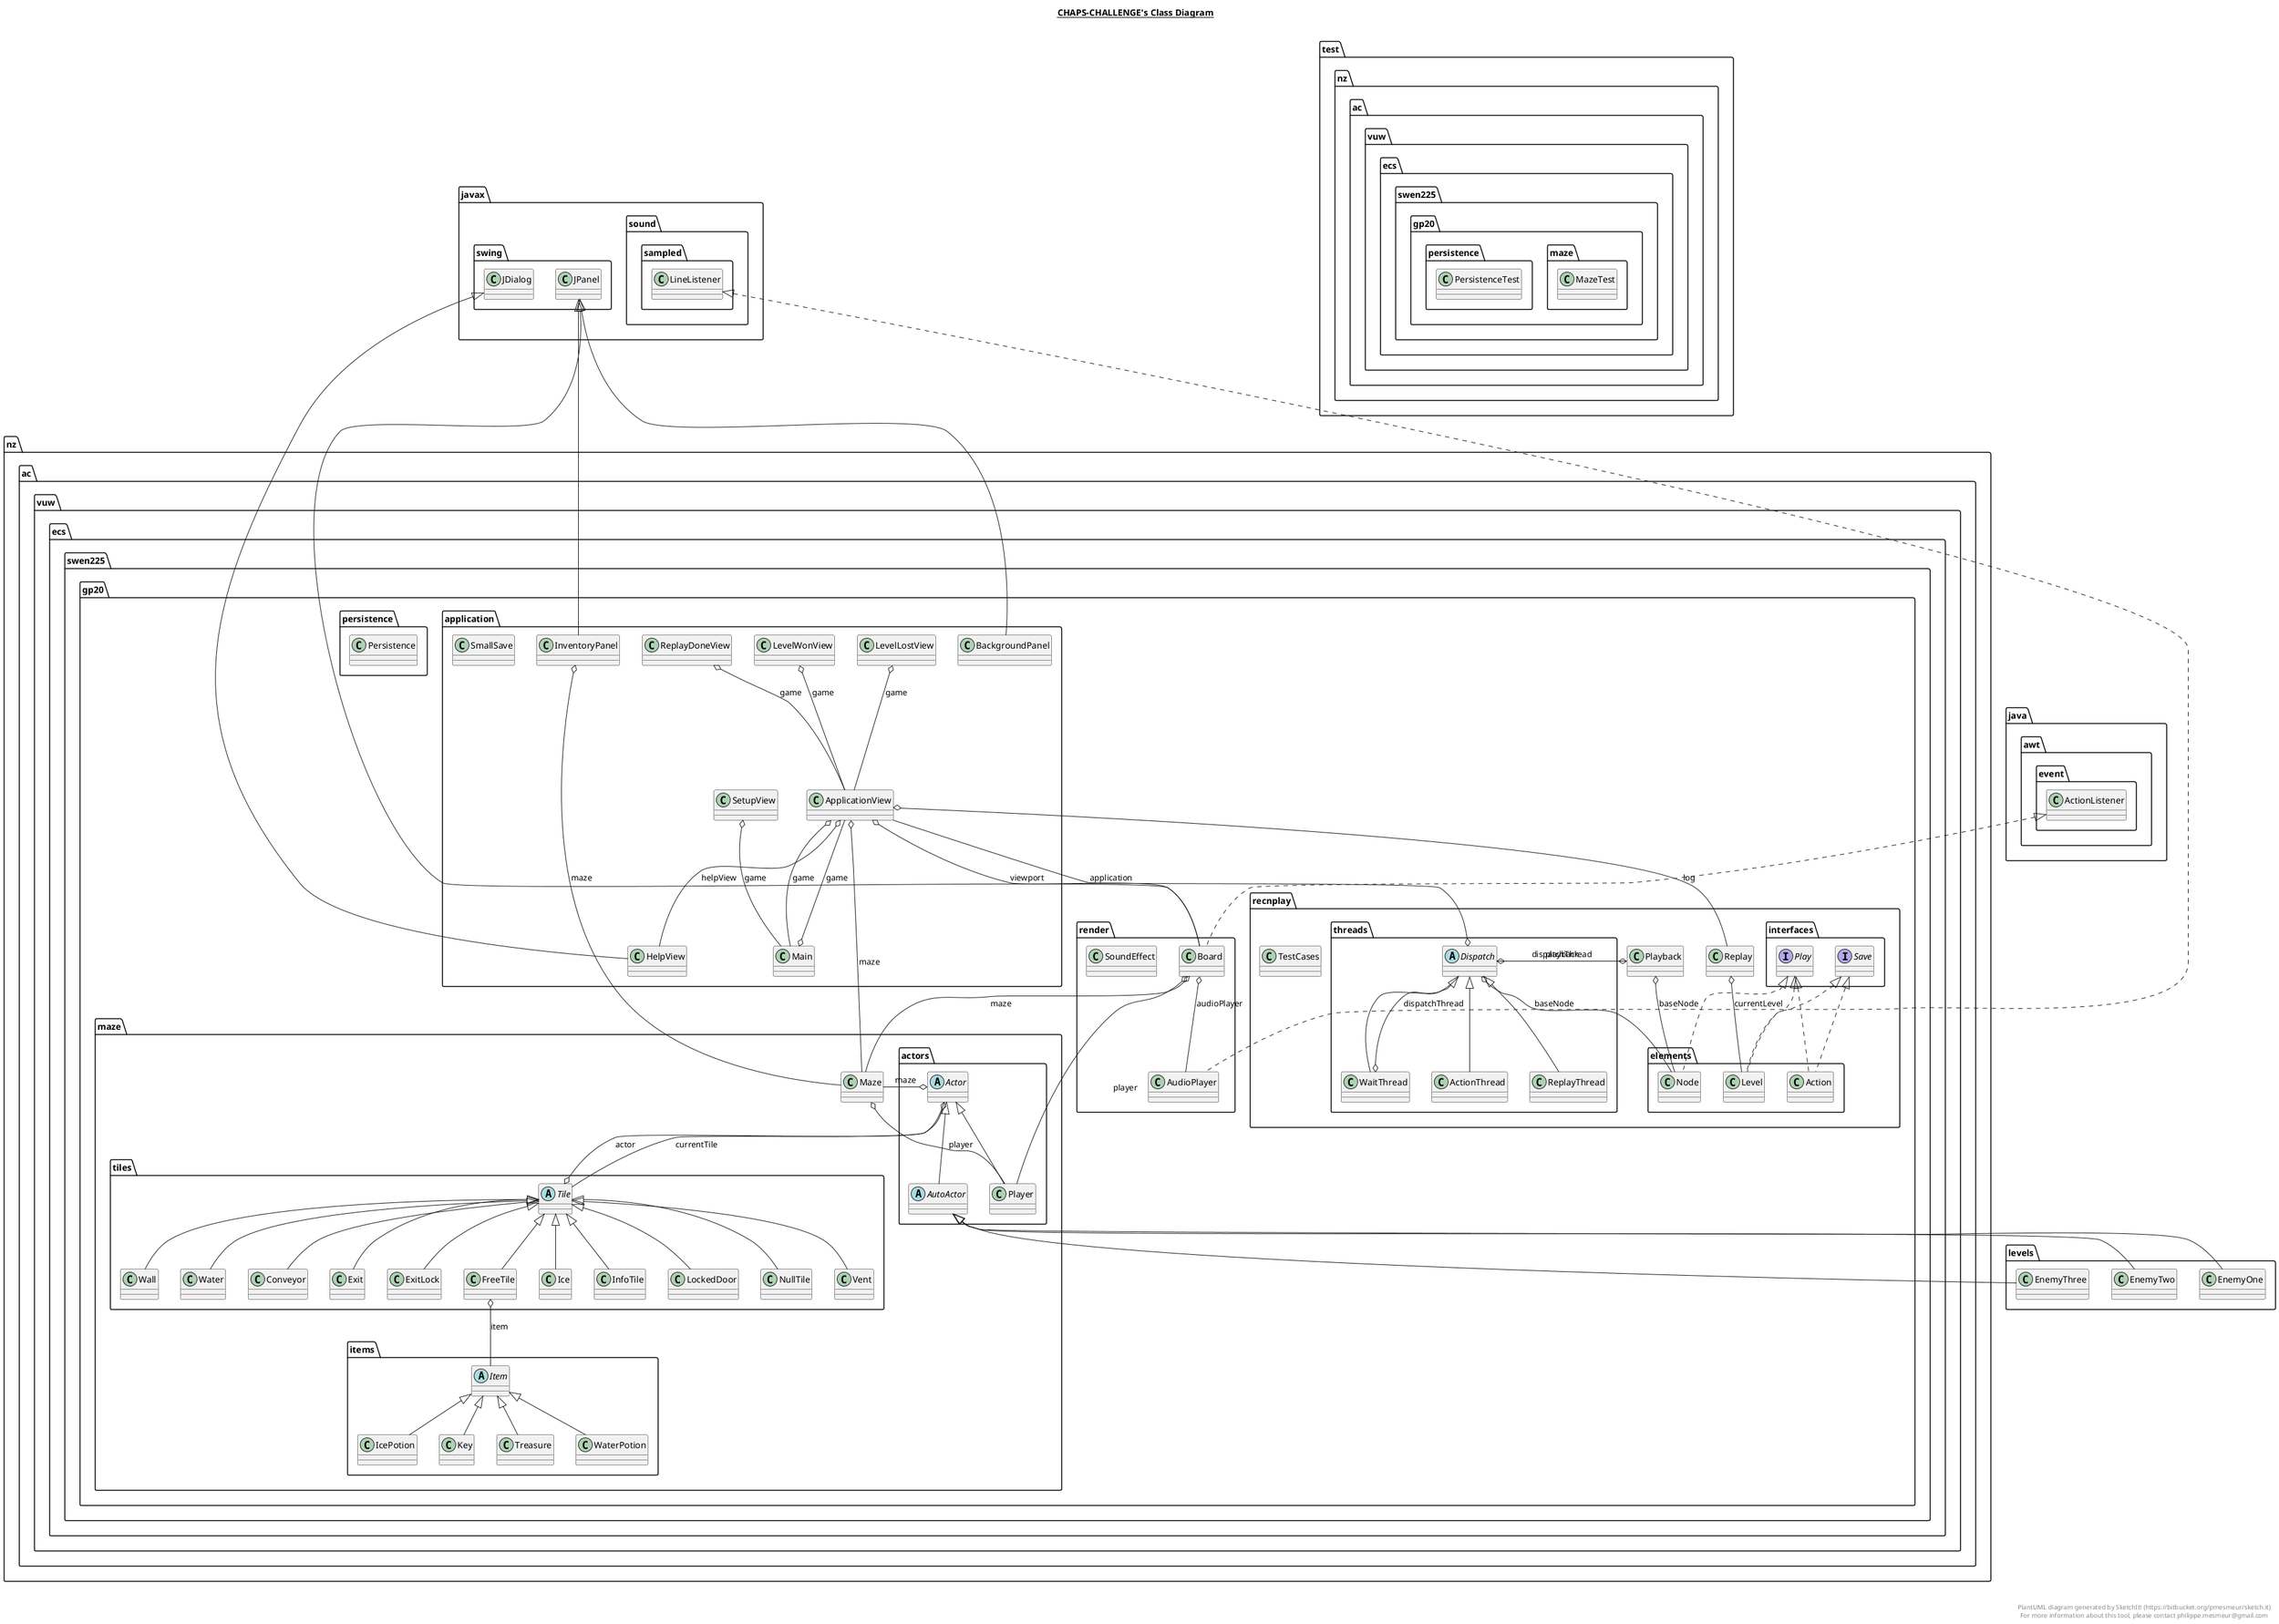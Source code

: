 @startuml

title __CHAPS-CHALLENGE's Class Diagram__\n

  namespace levels {
    class levels.EnemyOne {
    }
  }
  

  namespace levels {
    class levels.EnemyThree {
    }
  }
  

  namespace levels {
    class levels.EnemyTwo {
    }
  }
  

  namespace nz.ac.vuw.ecs.swen225.gp20.application {
    class nz.ac.vuw.ecs.swen225.gp20.application.ApplicationView {
    }
  }
  

  namespace nz.ac.vuw.ecs.swen225.gp20.application {
    class nz.ac.vuw.ecs.swen225.gp20.application.BackgroundPanel {
    }
  }
  

  namespace nz.ac.vuw.ecs.swen225.gp20.application {
    class nz.ac.vuw.ecs.swen225.gp20.application.HelpView {
    }
  }
  

  namespace nz.ac.vuw.ecs.swen225.gp20.application {
    class nz.ac.vuw.ecs.swen225.gp20.application.InventoryPanel {
    }
  }
  

  namespace nz.ac.vuw.ecs.swen225.gp20.application {
    class nz.ac.vuw.ecs.swen225.gp20.application.LevelLostView {
    }
  }
  

  namespace nz.ac.vuw.ecs.swen225.gp20.application {
    class nz.ac.vuw.ecs.swen225.gp20.application.LevelWonView {
    }
  }
  

  namespace nz.ac.vuw.ecs.swen225.gp20.application {
    class nz.ac.vuw.ecs.swen225.gp20.application.Main {
    }
  }
  

  namespace nz.ac.vuw.ecs.swen225.gp20.application {
    class nz.ac.vuw.ecs.swen225.gp20.application.ReplayDoneView {
    }
  }
  

  namespace nz.ac.vuw.ecs.swen225.gp20.application {
    class nz.ac.vuw.ecs.swen225.gp20.application.SetupView {
    }
  }
  

  namespace nz.ac.vuw.ecs.swen225.gp20.application {
    class nz.ac.vuw.ecs.swen225.gp20.application.SmallSave {
    }
  }
  

  namespace nz.ac.vuw.ecs.swen225.gp20.maze {
    class nz.ac.vuw.ecs.swen225.gp20.maze.Maze {
    }
  }
  

  namespace nz.ac.vuw.ecs.swen225.gp20.maze {
    namespace actors {
      abstract class nz.ac.vuw.ecs.swen225.gp20.maze.actors.Actor {
      }
    }
  }
  

  namespace nz.ac.vuw.ecs.swen225.gp20.maze {
    namespace actors {
      abstract class nz.ac.vuw.ecs.swen225.gp20.maze.actors.AutoActor {
      }
    }
  }
  

  namespace nz.ac.vuw.ecs.swen225.gp20.maze {
    namespace actors {
      class nz.ac.vuw.ecs.swen225.gp20.maze.actors.Player {
      }
    }
  }
  

  namespace nz.ac.vuw.ecs.swen225.gp20.maze {
    namespace items {
      class nz.ac.vuw.ecs.swen225.gp20.maze.items.IcePotion {
      }
    }
  }
  

  namespace nz.ac.vuw.ecs.swen225.gp20.maze {
    namespace items {
      abstract class nz.ac.vuw.ecs.swen225.gp20.maze.items.Item {
      }
    }
  }
  

  namespace nz.ac.vuw.ecs.swen225.gp20.maze {
    namespace items {
      class nz.ac.vuw.ecs.swen225.gp20.maze.items.Key {
      }
    }
  }
  

  namespace nz.ac.vuw.ecs.swen225.gp20.maze {
    namespace items {
      class nz.ac.vuw.ecs.swen225.gp20.maze.items.Treasure {
      }
    }
  }
  

  namespace nz.ac.vuw.ecs.swen225.gp20.maze {
    namespace items {
      class nz.ac.vuw.ecs.swen225.gp20.maze.items.WaterPotion {
      }
    }
  }
  

  namespace nz.ac.vuw.ecs.swen225.gp20.maze {
    namespace tiles {
      class nz.ac.vuw.ecs.swen225.gp20.maze.tiles.Conveyor {
      }
    }
  }
  

  namespace nz.ac.vuw.ecs.swen225.gp20.maze {
    namespace tiles {
      class nz.ac.vuw.ecs.swen225.gp20.maze.tiles.Exit {
      }
    }
  }
  

  namespace nz.ac.vuw.ecs.swen225.gp20.maze {
    namespace tiles {
      class nz.ac.vuw.ecs.swen225.gp20.maze.tiles.ExitLock {
      }
    }
  }
  

  namespace nz.ac.vuw.ecs.swen225.gp20.maze {
    namespace tiles {
      class nz.ac.vuw.ecs.swen225.gp20.maze.tiles.FreeTile {
      }
    }
  }
  

  namespace nz.ac.vuw.ecs.swen225.gp20.maze {
    namespace tiles {
      class nz.ac.vuw.ecs.swen225.gp20.maze.tiles.Ice {
      }
    }
  }
  

  namespace nz.ac.vuw.ecs.swen225.gp20.maze {
    namespace tiles {
      class nz.ac.vuw.ecs.swen225.gp20.maze.tiles.InfoTile {
      }
    }
  }
  

  namespace nz.ac.vuw.ecs.swen225.gp20.maze {
    namespace tiles {
      class nz.ac.vuw.ecs.swen225.gp20.maze.tiles.LockedDoor {
      }
    }
  }
  

  namespace nz.ac.vuw.ecs.swen225.gp20.maze {
    namespace tiles {
      class nz.ac.vuw.ecs.swen225.gp20.maze.tiles.NullTile {
      }
    }
  }
  

  namespace nz.ac.vuw.ecs.swen225.gp20.maze {
    namespace tiles {
      abstract class nz.ac.vuw.ecs.swen225.gp20.maze.tiles.Tile {
      }
    }
  }
  

  namespace nz.ac.vuw.ecs.swen225.gp20.maze {
    namespace tiles {
      class nz.ac.vuw.ecs.swen225.gp20.maze.tiles.Vent {
      }
    }
  }
  

  namespace nz.ac.vuw.ecs.swen225.gp20.maze {
    namespace tiles {
      class nz.ac.vuw.ecs.swen225.gp20.maze.tiles.Wall {
      }
    }
  }
  

  namespace nz.ac.vuw.ecs.swen225.gp20.maze {
    namespace tiles {
      class nz.ac.vuw.ecs.swen225.gp20.maze.tiles.Water {
      }
    }
  }
  

  namespace nz.ac.vuw.ecs.swen225.gp20.persistence {
    class nz.ac.vuw.ecs.swen225.gp20.persistence.Persistence {
    }
  }
  

  namespace nz.ac.vuw.ecs.swen225.gp20.recnplay {
    class nz.ac.vuw.ecs.swen225.gp20.recnplay.Playback {
    }
  }
  

  namespace nz.ac.vuw.ecs.swen225.gp20.recnplay {
    class nz.ac.vuw.ecs.swen225.gp20.recnplay.Replay {
    }
  }
  

  namespace nz.ac.vuw.ecs.swen225.gp20.recnplay {
    class nz.ac.vuw.ecs.swen225.gp20.recnplay.TestCases {
    }
  }
  

  namespace nz.ac.vuw.ecs.swen225.gp20.recnplay {
    namespace elements {
      class nz.ac.vuw.ecs.swen225.gp20.recnplay.elements.Action {
      }
    }
  }
  

  namespace nz.ac.vuw.ecs.swen225.gp20.recnplay {
    namespace elements {
      class nz.ac.vuw.ecs.swen225.gp20.recnplay.elements.Level {
      }
    }
  }
  

  namespace nz.ac.vuw.ecs.swen225.gp20.recnplay {
    namespace elements {
      class nz.ac.vuw.ecs.swen225.gp20.recnplay.elements.Node {
      }
    }
  }
  

  namespace nz.ac.vuw.ecs.swen225.gp20.recnplay {
    namespace interfaces {
      interface nz.ac.vuw.ecs.swen225.gp20.recnplay.interfaces.Play {
      }
    }
  }
  

  namespace nz.ac.vuw.ecs.swen225.gp20.recnplay {
    namespace interfaces {
      interface nz.ac.vuw.ecs.swen225.gp20.recnplay.interfaces.Save {
      }
    }
  }
  

  namespace nz.ac.vuw.ecs.swen225.gp20.recnplay {
    namespace threads {
      class nz.ac.vuw.ecs.swen225.gp20.recnplay.threads.ActionThread {
      }
    }
  }
  

  namespace nz.ac.vuw.ecs.swen225.gp20.recnplay {
    namespace threads {
      abstract class nz.ac.vuw.ecs.swen225.gp20.recnplay.threads.Dispatch {
      }
    }
  }
  

  namespace nz.ac.vuw.ecs.swen225.gp20.recnplay {
    namespace threads {
      class nz.ac.vuw.ecs.swen225.gp20.recnplay.threads.ReplayThread {
      }
    }
  }
  

  namespace nz.ac.vuw.ecs.swen225.gp20.recnplay {
    namespace threads {
      class nz.ac.vuw.ecs.swen225.gp20.recnplay.threads.WaitThread {
      }
    }
  }
  

  namespace nz.ac.vuw.ecs.swen225.gp20.render {
    class nz.ac.vuw.ecs.swen225.gp20.render.AudioPlayer {
    }
  }
  

  namespace nz.ac.vuw.ecs.swen225.gp20.render {
    class nz.ac.vuw.ecs.swen225.gp20.render.Board {
    }
  }
  

  namespace nz.ac.vuw.ecs.swen225.gp20.render {
    class nz.ac.vuw.ecs.swen225.gp20.render.SoundEffect {
    }
  }
  

  namespace test.nz.ac.vuw.ecs.swen225.gp20.maze {
    class test.nz.ac.vuw.ecs.swen225.gp20.maze.MazeTest {
    }
  }
  

  namespace test.nz.ac.vuw.ecs.swen225.gp20.persistence {
    class test.nz.ac.vuw.ecs.swen225.gp20.persistence.PersistenceTest {
    }
  }
  

  levels.EnemyOne -up-|> nz.ac.vuw.ecs.swen225.gp20.maze.actors.AutoActor
  levels.EnemyThree -up-|> nz.ac.vuw.ecs.swen225.gp20.maze.actors.AutoActor
  levels.EnemyTwo -up-|> nz.ac.vuw.ecs.swen225.gp20.maze.actors.AutoActor
  nz.ac.vuw.ecs.swen225.gp20.application.ApplicationView o-- nz.ac.vuw.ecs.swen225.gp20.application.Main : game
  nz.ac.vuw.ecs.swen225.gp20.application.ApplicationView o-- nz.ac.vuw.ecs.swen225.gp20.application.HelpView : helpView
  nz.ac.vuw.ecs.swen225.gp20.application.ApplicationView o-- nz.ac.vuw.ecs.swen225.gp20.recnplay.Replay : log
  nz.ac.vuw.ecs.swen225.gp20.application.ApplicationView o-- nz.ac.vuw.ecs.swen225.gp20.maze.Maze : maze
  nz.ac.vuw.ecs.swen225.gp20.application.ApplicationView o-- nz.ac.vuw.ecs.swen225.gp20.render.Board : viewport
  nz.ac.vuw.ecs.swen225.gp20.application.BackgroundPanel -up-|> javax.swing.JPanel
  nz.ac.vuw.ecs.swen225.gp20.application.HelpView -up-|> javax.swing.JDialog
  nz.ac.vuw.ecs.swen225.gp20.application.InventoryPanel -up-|> javax.swing.JPanel
  nz.ac.vuw.ecs.swen225.gp20.application.InventoryPanel o-- nz.ac.vuw.ecs.swen225.gp20.maze.Maze : maze
  nz.ac.vuw.ecs.swen225.gp20.application.LevelLostView o-- nz.ac.vuw.ecs.swen225.gp20.application.ApplicationView : game
  nz.ac.vuw.ecs.swen225.gp20.application.LevelWonView o-- nz.ac.vuw.ecs.swen225.gp20.application.ApplicationView : game
  nz.ac.vuw.ecs.swen225.gp20.application.Main o-- nz.ac.vuw.ecs.swen225.gp20.application.ApplicationView : game
  nz.ac.vuw.ecs.swen225.gp20.application.ReplayDoneView o-- nz.ac.vuw.ecs.swen225.gp20.application.ApplicationView : game
  nz.ac.vuw.ecs.swen225.gp20.application.SetupView o-- nz.ac.vuw.ecs.swen225.gp20.application.Main : game
  nz.ac.vuw.ecs.swen225.gp20.maze.Maze o-- nz.ac.vuw.ecs.swen225.gp20.maze.actors.Player : player
  nz.ac.vuw.ecs.swen225.gp20.maze.actors.Actor o-- nz.ac.vuw.ecs.swen225.gp20.maze.actors.Actor.Direction : currentDirection
  nz.ac.vuw.ecs.swen225.gp20.maze.actors.Actor o-- nz.ac.vuw.ecs.swen225.gp20.maze.tiles.Tile : currentTile
  nz.ac.vuw.ecs.swen225.gp20.maze.actors.Actor o-- nz.ac.vuw.ecs.swen225.gp20.maze.Maze : maze
  nz.ac.vuw.ecs.swen225.gp20.maze.actors.AutoActor -up-|> nz.ac.vuw.ecs.swen225.gp20.maze.actors.Actor
  nz.ac.vuw.ecs.swen225.gp20.maze.actors.Player -up-|> nz.ac.vuw.ecs.swen225.gp20.maze.actors.Actor
  nz.ac.vuw.ecs.swen225.gp20.maze.items.IcePotion -up-|> nz.ac.vuw.ecs.swen225.gp20.maze.items.Item
  nz.ac.vuw.ecs.swen225.gp20.maze.items.Key -up-|> nz.ac.vuw.ecs.swen225.gp20.maze.items.Item
  nz.ac.vuw.ecs.swen225.gp20.maze.items.Treasure -up-|> nz.ac.vuw.ecs.swen225.gp20.maze.items.Item
  nz.ac.vuw.ecs.swen225.gp20.maze.items.WaterPotion -up-|> nz.ac.vuw.ecs.swen225.gp20.maze.items.Item
  nz.ac.vuw.ecs.swen225.gp20.maze.tiles.Conveyor -up-|> nz.ac.vuw.ecs.swen225.gp20.maze.tiles.Tile
  nz.ac.vuw.ecs.swen225.gp20.maze.tiles.Conveyor o-- nz.ac.vuw.ecs.swen225.gp20.maze.actors.Actor.Direction : moveDirection
  nz.ac.vuw.ecs.swen225.gp20.maze.tiles.Exit -up-|> nz.ac.vuw.ecs.swen225.gp20.maze.tiles.Tile
  nz.ac.vuw.ecs.swen225.gp20.maze.tiles.ExitLock -up-|> nz.ac.vuw.ecs.swen225.gp20.maze.tiles.Tile
  nz.ac.vuw.ecs.swen225.gp20.maze.tiles.FreeTile -up-|> nz.ac.vuw.ecs.swen225.gp20.maze.tiles.Tile
  nz.ac.vuw.ecs.swen225.gp20.maze.tiles.FreeTile o-- nz.ac.vuw.ecs.swen225.gp20.maze.items.Item : item
  nz.ac.vuw.ecs.swen225.gp20.maze.tiles.Ice -up-|> nz.ac.vuw.ecs.swen225.gp20.maze.tiles.Tile
  nz.ac.vuw.ecs.swen225.gp20.maze.tiles.InfoTile -up-|> nz.ac.vuw.ecs.swen225.gp20.maze.tiles.Tile
  nz.ac.vuw.ecs.swen225.gp20.maze.tiles.LockedDoor -up-|> nz.ac.vuw.ecs.swen225.gp20.maze.tiles.Tile
  nz.ac.vuw.ecs.swen225.gp20.maze.tiles.NullTile -up-|> nz.ac.vuw.ecs.swen225.gp20.maze.tiles.Tile
  nz.ac.vuw.ecs.swen225.gp20.maze.tiles.Tile o-- nz.ac.vuw.ecs.swen225.gp20.maze.actors.Actor : actor
  nz.ac.vuw.ecs.swen225.gp20.maze.tiles.Vent -up-|> nz.ac.vuw.ecs.swen225.gp20.maze.tiles.Tile
  nz.ac.vuw.ecs.swen225.gp20.maze.tiles.Wall -up-|> nz.ac.vuw.ecs.swen225.gp20.maze.tiles.Tile
  nz.ac.vuw.ecs.swen225.gp20.maze.tiles.Water -up-|> nz.ac.vuw.ecs.swen225.gp20.maze.tiles.Tile
  nz.ac.vuw.ecs.swen225.gp20.recnplay.Playback o-- nz.ac.vuw.ecs.swen225.gp20.recnplay.elements.Node : baseNode
  nz.ac.vuw.ecs.swen225.gp20.recnplay.Playback o-- nz.ac.vuw.ecs.swen225.gp20.recnplay.threads.Dispatch : dispatchThread
  nz.ac.vuw.ecs.swen225.gp20.recnplay.Replay o-- nz.ac.vuw.ecs.swen225.gp20.recnplay.elements.Level : currentLevel
  nz.ac.vuw.ecs.swen225.gp20.recnplay.elements.Action .up.|> nz.ac.vuw.ecs.swen225.gp20.recnplay.interfaces.Play
  nz.ac.vuw.ecs.swen225.gp20.recnplay.elements.Action .up.|> nz.ac.vuw.ecs.swen225.gp20.recnplay.interfaces.Save
  nz.ac.vuw.ecs.swen225.gp20.recnplay.elements.Level .up.|> nz.ac.vuw.ecs.swen225.gp20.recnplay.interfaces.Play
  nz.ac.vuw.ecs.swen225.gp20.recnplay.elements.Level .up.|> nz.ac.vuw.ecs.swen225.gp20.recnplay.interfaces.Save
  nz.ac.vuw.ecs.swen225.gp20.recnplay.elements.Node .up.|> nz.ac.vuw.ecs.swen225.gp20.recnplay.interfaces.Play
  nz.ac.vuw.ecs.swen225.gp20.recnplay.threads.ActionThread -up-|> nz.ac.vuw.ecs.swen225.gp20.recnplay.threads.Dispatch
  nz.ac.vuw.ecs.swen225.gp20.recnplay.threads.Dispatch o-- nz.ac.vuw.ecs.swen225.gp20.application.ApplicationView : application
  nz.ac.vuw.ecs.swen225.gp20.recnplay.threads.Dispatch o-- nz.ac.vuw.ecs.swen225.gp20.recnplay.elements.Node : baseNode
  nz.ac.vuw.ecs.swen225.gp20.recnplay.threads.Dispatch o-- nz.ac.vuw.ecs.swen225.gp20.recnplay.Playback : playback
  nz.ac.vuw.ecs.swen225.gp20.recnplay.threads.ReplayThread -up-|> nz.ac.vuw.ecs.swen225.gp20.recnplay.threads.Dispatch
  nz.ac.vuw.ecs.swen225.gp20.recnplay.threads.WaitThread -up-|> nz.ac.vuw.ecs.swen225.gp20.recnplay.threads.Dispatch
  nz.ac.vuw.ecs.swen225.gp20.recnplay.threads.WaitThread o-- nz.ac.vuw.ecs.swen225.gp20.recnplay.threads.Dispatch : dispatchThread
  nz.ac.vuw.ecs.swen225.gp20.render.AudioPlayer .up.|> javax.sound.sampled.LineListener
  nz.ac.vuw.ecs.swen225.gp20.render.Board .up.|> java.awt.event.ActionListener
  nz.ac.vuw.ecs.swen225.gp20.render.Board -up-|> javax.swing.JPanel
  nz.ac.vuw.ecs.swen225.gp20.render.Board o-- nz.ac.vuw.ecs.swen225.gp20.render.AudioPlayer : audioPlayer
  nz.ac.vuw.ecs.swen225.gp20.render.Board o-- nz.ac.vuw.ecs.swen225.gp20.maze.Maze : maze
  nz.ac.vuw.ecs.swen225.gp20.render.Board o-- nz.ac.vuw.ecs.swen225.gp20.maze.actors.Player : player


right footer


PlantUML diagram generated by SketchIt! (https://bitbucket.org/pmesmeur/sketch.it)
For more information about this tool, please contact philippe.mesmeur@gmail.com
endfooter

@enduml
